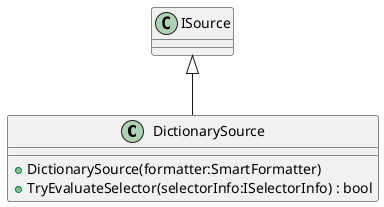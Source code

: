 @startuml
class DictionarySource {
    + DictionarySource(formatter:SmartFormatter)
    + TryEvaluateSelector(selectorInfo:ISelectorInfo) : bool
}
ISource <|-- DictionarySource
@enduml
